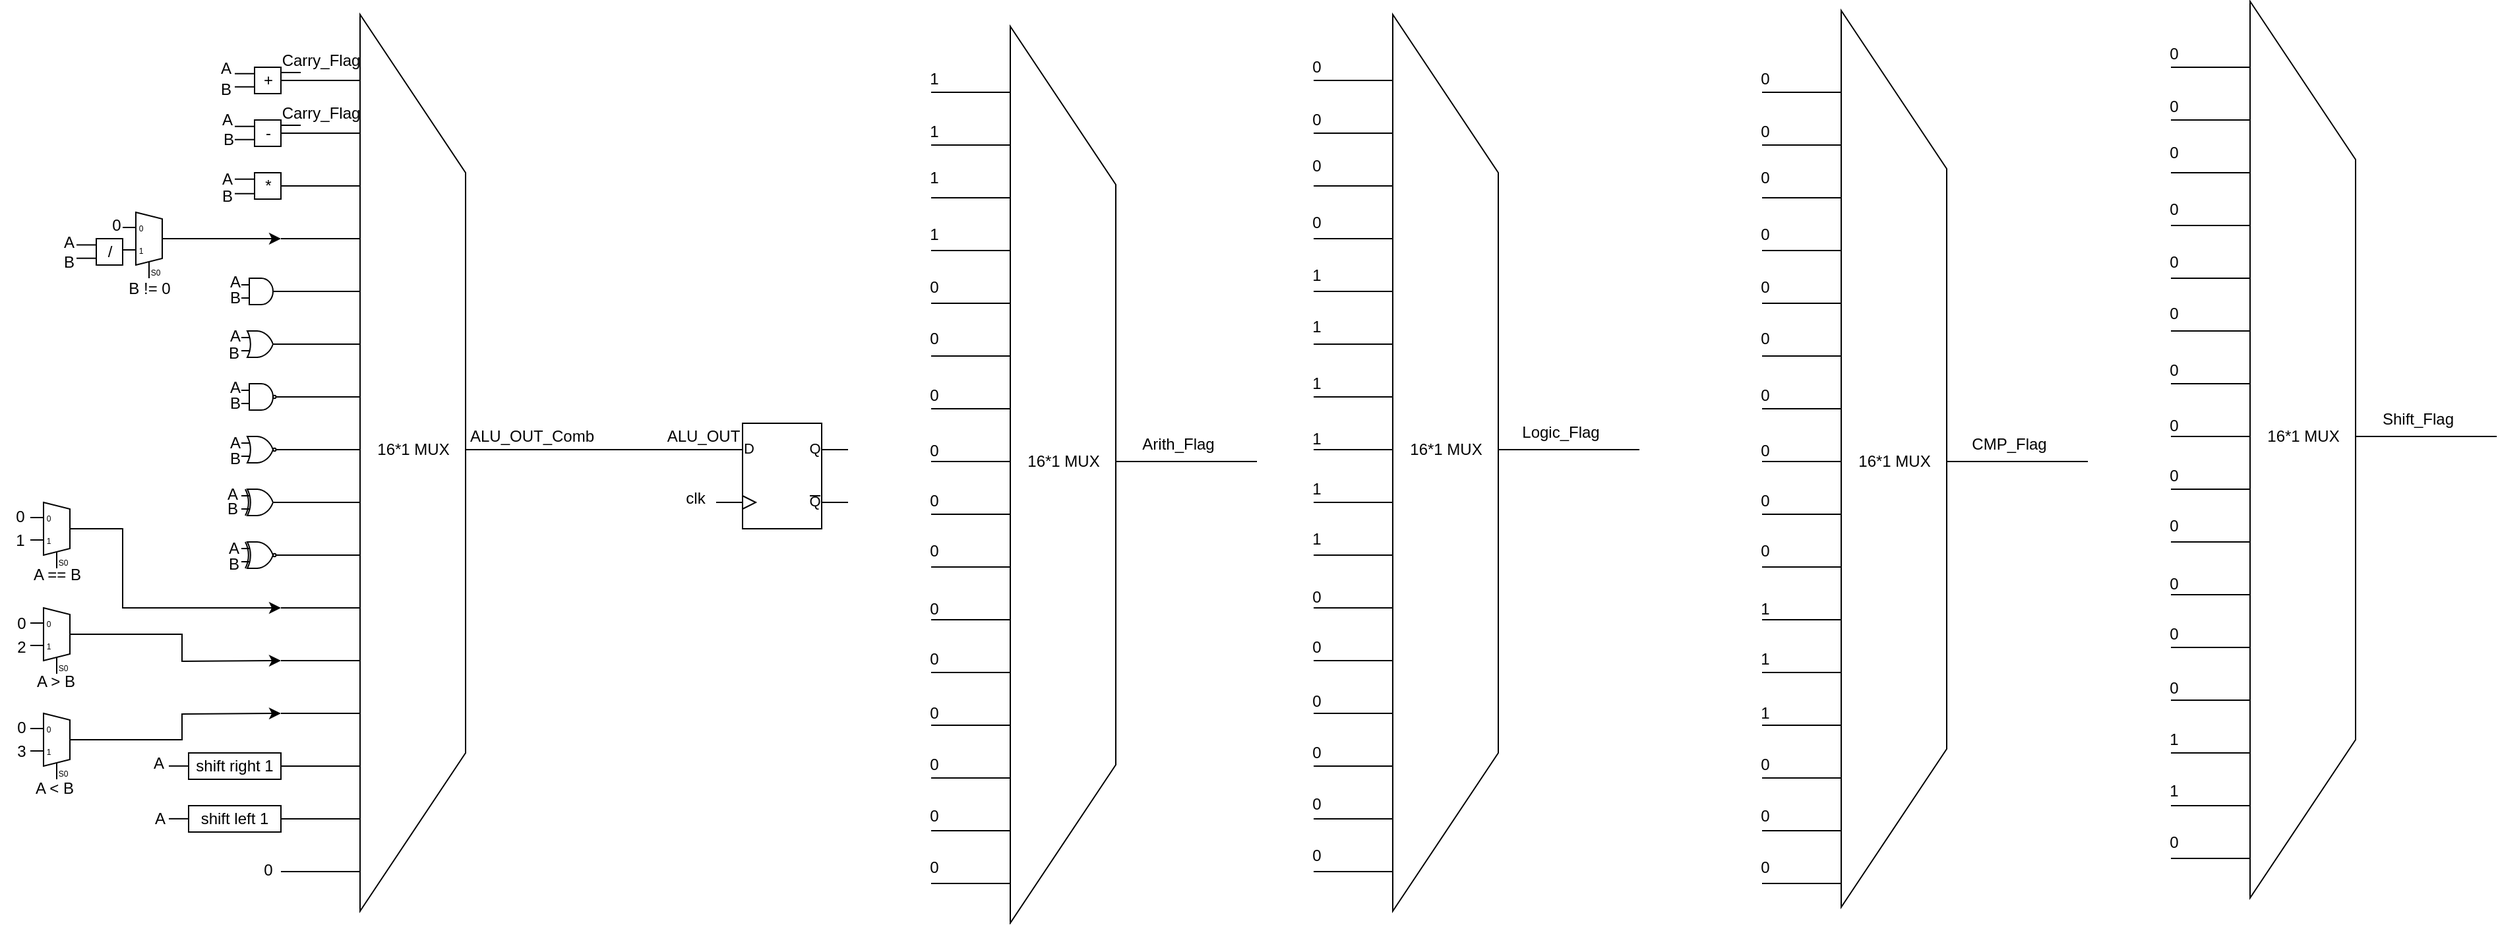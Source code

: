 <mxfile version="28.0.6">
  <diagram name="Page-1" id="Xhda8wihB02Vik5xuTyf">
    <mxGraphModel dx="2056" dy="1222" grid="0" gridSize="10" guides="1" tooltips="1" connect="1" arrows="1" fold="1" page="0" pageScale="1" pageWidth="850" pageHeight="1100" math="0" shadow="0">
      <root>
        <mxCell id="0" />
        <mxCell id="1" parent="0" />
        <mxCell id="nleeSaPgpGvsYUwv4QzV-2" value="" style="shape=trapezoid;perimeter=trapezoidPerimeter;whiteSpace=wrap;html=1;fixedSize=1;direction=south;size=120;" parent="1" vertex="1">
          <mxGeometry x="340" y="80" width="80" height="680" as="geometry" />
        </mxCell>
        <mxCell id="nleeSaPgpGvsYUwv4QzV-4" value="" style="endArrow=none;html=1;rounded=0;" parent="1" edge="1">
          <mxGeometry width="50" height="50" relative="1" as="geometry">
            <mxPoint x="280" y="250" as="sourcePoint" />
            <mxPoint x="340" y="250" as="targetPoint" />
          </mxGeometry>
        </mxCell>
        <mxCell id="nleeSaPgpGvsYUwv4QzV-5" value="" style="endArrow=none;html=1;rounded=0;" parent="1" edge="1">
          <mxGeometry width="50" height="50" relative="1" as="geometry">
            <mxPoint x="280" y="290" as="sourcePoint" />
            <mxPoint x="340" y="290" as="targetPoint" />
          </mxGeometry>
        </mxCell>
        <mxCell id="nleeSaPgpGvsYUwv4QzV-6" value="" style="endArrow=none;html=1;rounded=0;" parent="1" edge="1">
          <mxGeometry width="50" height="50" relative="1" as="geometry">
            <mxPoint x="280" y="330" as="sourcePoint" />
            <mxPoint x="340" y="330" as="targetPoint" />
          </mxGeometry>
        </mxCell>
        <mxCell id="nleeSaPgpGvsYUwv4QzV-7" value="" style="endArrow=none;html=1;rounded=0;" parent="1" edge="1">
          <mxGeometry width="50" height="50" relative="1" as="geometry">
            <mxPoint x="280" y="370" as="sourcePoint" />
            <mxPoint x="340" y="370" as="targetPoint" />
          </mxGeometry>
        </mxCell>
        <mxCell id="nleeSaPgpGvsYUwv4QzV-8" value="" style="endArrow=none;html=1;rounded=0;" parent="1" edge="1">
          <mxGeometry width="50" height="50" relative="1" as="geometry">
            <mxPoint x="280" y="410" as="sourcePoint" />
            <mxPoint x="340" y="410" as="targetPoint" />
          </mxGeometry>
        </mxCell>
        <mxCell id="nleeSaPgpGvsYUwv4QzV-9" value="" style="endArrow=none;html=1;rounded=0;" parent="1" edge="1">
          <mxGeometry width="50" height="50" relative="1" as="geometry">
            <mxPoint x="280" y="450" as="sourcePoint" />
            <mxPoint x="340" y="450" as="targetPoint" />
          </mxGeometry>
        </mxCell>
        <mxCell id="nleeSaPgpGvsYUwv4QzV-10" value="" style="endArrow=none;html=1;rounded=0;" parent="1" edge="1">
          <mxGeometry width="50" height="50" relative="1" as="geometry">
            <mxPoint x="280" y="490" as="sourcePoint" />
            <mxPoint x="340" y="490" as="targetPoint" />
          </mxGeometry>
        </mxCell>
        <mxCell id="nleeSaPgpGvsYUwv4QzV-11" value="" style="endArrow=none;html=1;rounded=0;" parent="1" edge="1">
          <mxGeometry width="50" height="50" relative="1" as="geometry">
            <mxPoint x="280" y="530" as="sourcePoint" />
            <mxPoint x="340" y="530" as="targetPoint" />
          </mxGeometry>
        </mxCell>
        <mxCell id="nleeSaPgpGvsYUwv4QzV-12" value="" style="endArrow=none;html=1;rounded=0;" parent="1" edge="1">
          <mxGeometry width="50" height="50" relative="1" as="geometry">
            <mxPoint x="280" y="690" as="sourcePoint" />
            <mxPoint x="340" y="690" as="targetPoint" />
          </mxGeometry>
        </mxCell>
        <mxCell id="nleeSaPgpGvsYUwv4QzV-13" value="" style="endArrow=none;html=1;rounded=0;" parent="1" edge="1">
          <mxGeometry width="50" height="50" relative="1" as="geometry">
            <mxPoint x="280" y="650" as="sourcePoint" />
            <mxPoint x="340" y="650" as="targetPoint" />
          </mxGeometry>
        </mxCell>
        <mxCell id="nleeSaPgpGvsYUwv4QzV-14" value="" style="endArrow=none;html=1;rounded=0;" parent="1" edge="1">
          <mxGeometry width="50" height="50" relative="1" as="geometry">
            <mxPoint x="280" y="610" as="sourcePoint" />
            <mxPoint x="340" y="610" as="targetPoint" />
          </mxGeometry>
        </mxCell>
        <mxCell id="nleeSaPgpGvsYUwv4QzV-15" value="" style="endArrow=none;html=1;rounded=0;" parent="1" edge="1">
          <mxGeometry width="50" height="50" relative="1" as="geometry">
            <mxPoint x="280" y="570" as="sourcePoint" />
            <mxPoint x="340" y="570" as="targetPoint" />
          </mxGeometry>
        </mxCell>
        <mxCell id="nleeSaPgpGvsYUwv4QzV-16" value="" style="endArrow=none;html=1;rounded=0;" parent="1" edge="1">
          <mxGeometry width="50" height="50" relative="1" as="geometry">
            <mxPoint x="280" y="130" as="sourcePoint" />
            <mxPoint x="340" y="130" as="targetPoint" />
          </mxGeometry>
        </mxCell>
        <mxCell id="nleeSaPgpGvsYUwv4QzV-17" value="" style="endArrow=none;html=1;rounded=0;" parent="1" edge="1">
          <mxGeometry width="50" height="50" relative="1" as="geometry">
            <mxPoint x="280" y="170" as="sourcePoint" />
            <mxPoint x="340" y="170" as="targetPoint" />
          </mxGeometry>
        </mxCell>
        <mxCell id="nleeSaPgpGvsYUwv4QzV-18" value="" style="endArrow=none;html=1;rounded=0;" parent="1" edge="1">
          <mxGeometry width="50" height="50" relative="1" as="geometry">
            <mxPoint x="280" y="210" as="sourcePoint" />
            <mxPoint x="340" y="210" as="targetPoint" />
          </mxGeometry>
        </mxCell>
        <mxCell id="nleeSaPgpGvsYUwv4QzV-19" value="" style="endArrow=none;html=1;rounded=0;" parent="1" edge="1">
          <mxGeometry width="50" height="50" relative="1" as="geometry">
            <mxPoint x="280" y="730" as="sourcePoint" />
            <mxPoint x="340" y="730" as="targetPoint" />
          </mxGeometry>
        </mxCell>
        <mxCell id="nleeSaPgpGvsYUwv4QzV-20" value="" style="endArrow=none;html=1;rounded=0;entryX=0;entryY=0.25;entryDx=0;entryDy=0;entryPerimeter=0;" parent="1" target="nleeSaPgpGvsYUwv4QzV-129" edge="1">
          <mxGeometry width="50" height="50" relative="1" as="geometry">
            <mxPoint x="420" y="410" as="sourcePoint" />
            <mxPoint x="480" y="410" as="targetPoint" />
          </mxGeometry>
        </mxCell>
        <mxCell id="nleeSaPgpGvsYUwv4QzV-23" value="" style="whiteSpace=wrap;html=1;aspect=fixed;" parent="1" vertex="1">
          <mxGeometry x="260" y="120" width="20" height="20" as="geometry" />
        </mxCell>
        <mxCell id="nleeSaPgpGvsYUwv4QzV-24" value="" style="whiteSpace=wrap;html=1;aspect=fixed;" parent="1" vertex="1">
          <mxGeometry x="260" y="160" width="20" height="20" as="geometry" />
        </mxCell>
        <mxCell id="nleeSaPgpGvsYUwv4QzV-25" value="" style="whiteSpace=wrap;html=1;aspect=fixed;" parent="1" vertex="1">
          <mxGeometry x="260" y="200" width="20" height="20" as="geometry" />
        </mxCell>
        <mxCell id="nleeSaPgpGvsYUwv4QzV-28" style="edgeStyle=orthogonalEdgeStyle;rounded=0;orthogonalLoop=1;jettySize=auto;html=1;exitX=1;exitY=0.5;exitDx=0;exitDy=-5;exitPerimeter=0;" parent="1" source="nleeSaPgpGvsYUwv4QzV-26" edge="1">
          <mxGeometry relative="1" as="geometry">
            <mxPoint x="280" y="250" as="targetPoint" />
          </mxGeometry>
        </mxCell>
        <mxCell id="nleeSaPgpGvsYUwv4QzV-26" value="" style="shadow=0;dashed=0;align=center;html=1;strokeWidth=1;shape=mxgraph.electrical.abstract.mux2;whiteSpace=wrap;" parent="1" vertex="1">
          <mxGeometry x="160" y="230" width="40" height="50" as="geometry" />
        </mxCell>
        <mxCell id="nleeSaPgpGvsYUwv4QzV-29" value="" style="verticalLabelPosition=bottom;shadow=0;dashed=0;align=center;html=1;verticalAlign=top;shape=mxgraph.electrical.logic_gates.logic_gate;operation=and;" parent="1" vertex="1">
          <mxGeometry x="250" y="280" width="30" height="20" as="geometry" />
        </mxCell>
        <mxCell id="nleeSaPgpGvsYUwv4QzV-30" value="" style="verticalLabelPosition=bottom;shadow=0;dashed=0;align=center;html=1;verticalAlign=top;shape=mxgraph.electrical.logic_gates.logic_gate;operation=or;" parent="1" vertex="1">
          <mxGeometry x="250" y="320" width="30" height="20" as="geometry" />
        </mxCell>
        <mxCell id="nleeSaPgpGvsYUwv4QzV-31" value="" style="verticalLabelPosition=bottom;shadow=0;dashed=0;align=center;html=1;verticalAlign=top;shape=mxgraph.electrical.logic_gates.logic_gate;operation=and;negating=1;negSize=0.15;" parent="1" vertex="1">
          <mxGeometry x="250" y="360" width="30" height="20" as="geometry" />
        </mxCell>
        <mxCell id="nleeSaPgpGvsYUwv4QzV-32" value="" style="verticalLabelPosition=bottom;shadow=0;dashed=0;align=center;html=1;verticalAlign=top;shape=mxgraph.electrical.logic_gates.logic_gate;operation=or;negating=1;negSize=0.15;" parent="1" vertex="1">
          <mxGeometry x="250" y="400" width="30" height="20" as="geometry" />
        </mxCell>
        <mxCell id="nleeSaPgpGvsYUwv4QzV-33" value="" style="verticalLabelPosition=bottom;shadow=0;dashed=0;align=center;html=1;verticalAlign=top;shape=mxgraph.electrical.logic_gates.logic_gate;operation=xor;" parent="1" vertex="1">
          <mxGeometry x="250" y="440" width="30" height="20" as="geometry" />
        </mxCell>
        <mxCell id="nleeSaPgpGvsYUwv4QzV-34" value="" style="verticalLabelPosition=bottom;shadow=0;dashed=0;align=center;html=1;verticalAlign=top;shape=mxgraph.electrical.logic_gates.logic_gate;operation=xor;negating=1;negSize=0.15;" parent="1" vertex="1">
          <mxGeometry x="250" y="480" width="30" height="20" as="geometry" />
        </mxCell>
        <mxCell id="nleeSaPgpGvsYUwv4QzV-42" value="shift right 1" style="rounded=0;whiteSpace=wrap;html=1;" parent="1" vertex="1">
          <mxGeometry x="210" y="640" width="70" height="20" as="geometry" />
        </mxCell>
        <mxCell id="nleeSaPgpGvsYUwv4QzV-43" value="shift left 1" style="rounded=0;whiteSpace=wrap;html=1;" parent="1" vertex="1">
          <mxGeometry x="210" y="680" width="70" height="20" as="geometry" />
        </mxCell>
        <mxCell id="nleeSaPgpGvsYUwv4QzV-44" value="" style="shadow=0;dashed=0;align=center;html=1;strokeWidth=1;shape=mxgraph.electrical.abstract.mux2;whiteSpace=wrap;" parent="1" vertex="1">
          <mxGeometry x="90" y="450" width="40" height="50" as="geometry" />
        </mxCell>
        <mxCell id="nleeSaPgpGvsYUwv4QzV-51" style="edgeStyle=orthogonalEdgeStyle;rounded=0;orthogonalLoop=1;jettySize=auto;html=1;exitX=1;exitY=0.5;exitDx=0;exitDy=-5;exitPerimeter=0;" parent="1" source="nleeSaPgpGvsYUwv4QzV-45" edge="1">
          <mxGeometry relative="1" as="geometry">
            <mxPoint x="280" y="570" as="targetPoint" />
          </mxGeometry>
        </mxCell>
        <mxCell id="nleeSaPgpGvsYUwv4QzV-45" value="" style="shadow=0;dashed=0;align=center;html=1;strokeWidth=1;shape=mxgraph.electrical.abstract.mux2;whiteSpace=wrap;" parent="1" vertex="1">
          <mxGeometry x="90" y="530" width="40" height="50" as="geometry" />
        </mxCell>
        <mxCell id="nleeSaPgpGvsYUwv4QzV-52" style="edgeStyle=orthogonalEdgeStyle;rounded=0;orthogonalLoop=1;jettySize=auto;html=1;exitX=1;exitY=0.5;exitDx=0;exitDy=-5;exitPerimeter=0;" parent="1" source="nleeSaPgpGvsYUwv4QzV-46" edge="1">
          <mxGeometry relative="1" as="geometry">
            <mxPoint x="280" y="610" as="targetPoint" />
          </mxGeometry>
        </mxCell>
        <mxCell id="nleeSaPgpGvsYUwv4QzV-46" value="" style="shadow=0;dashed=0;align=center;html=1;strokeWidth=1;shape=mxgraph.electrical.abstract.mux2;whiteSpace=wrap;" parent="1" vertex="1">
          <mxGeometry x="90" y="610" width="40" height="50" as="geometry" />
        </mxCell>
        <mxCell id="nleeSaPgpGvsYUwv4QzV-50" value="" style="endArrow=classic;html=1;rounded=0;exitX=1;exitY=0.5;exitDx=0;exitDy=-5;exitPerimeter=0;" parent="1" source="nleeSaPgpGvsYUwv4QzV-44" edge="1">
          <mxGeometry width="50" height="50" relative="1" as="geometry">
            <mxPoint x="250" y="580" as="sourcePoint" />
            <mxPoint x="280" y="530" as="targetPoint" />
            <Array as="points">
              <mxPoint x="160" y="470" />
              <mxPoint x="160" y="530" />
            </Array>
          </mxGeometry>
        </mxCell>
        <mxCell id="nleeSaPgpGvsYUwv4QzV-53" value="+" style="text;html=1;align=center;verticalAlign=middle;resizable=0;points=[];autosize=1;strokeColor=none;fillColor=none;" parent="1" vertex="1">
          <mxGeometry x="255" y="115" width="30" height="30" as="geometry" />
        </mxCell>
        <mxCell id="nleeSaPgpGvsYUwv4QzV-54" value="-" style="text;html=1;align=center;verticalAlign=middle;resizable=0;points=[];autosize=1;strokeColor=none;fillColor=none;" parent="1" vertex="1">
          <mxGeometry x="255" y="155" width="30" height="30" as="geometry" />
        </mxCell>
        <mxCell id="nleeSaPgpGvsYUwv4QzV-55" value="*" style="text;html=1;align=center;verticalAlign=middle;resizable=0;points=[];autosize=1;strokeColor=none;fillColor=none;" parent="1" vertex="1">
          <mxGeometry x="255" y="195" width="30" height="30" as="geometry" />
        </mxCell>
        <mxCell id="nleeSaPgpGvsYUwv4QzV-56" value="" style="whiteSpace=wrap;html=1;aspect=fixed;" parent="1" vertex="1">
          <mxGeometry x="140" y="250" width="20" height="20" as="geometry" />
        </mxCell>
        <mxCell id="nleeSaPgpGvsYUwv4QzV-57" value="/" style="text;html=1;align=center;verticalAlign=middle;resizable=0;points=[];autosize=1;strokeColor=none;fillColor=none;" parent="1" vertex="1">
          <mxGeometry x="135" y="245" width="30" height="30" as="geometry" />
        </mxCell>
        <mxCell id="nleeSaPgpGvsYUwv4QzV-58" value="0" style="text;html=1;align=center;verticalAlign=middle;resizable=0;points=[];autosize=1;strokeColor=none;fillColor=none;" parent="1" vertex="1">
          <mxGeometry x="140" y="225" width="30" height="30" as="geometry" />
        </mxCell>
        <mxCell id="nleeSaPgpGvsYUwv4QzV-59" value="" style="endArrow=none;html=1;rounded=0;" parent="1" edge="1">
          <mxGeometry width="50" height="50" relative="1" as="geometry">
            <mxPoint x="125" y="254.73" as="sourcePoint" />
            <mxPoint x="140" y="254.73" as="targetPoint" />
          </mxGeometry>
        </mxCell>
        <mxCell id="nleeSaPgpGvsYUwv4QzV-60" value="" style="endArrow=none;html=1;rounded=0;" parent="1" edge="1">
          <mxGeometry width="50" height="50" relative="1" as="geometry">
            <mxPoint x="125" y="264.86" as="sourcePoint" />
            <mxPoint x="140" y="264.86" as="targetPoint" />
          </mxGeometry>
        </mxCell>
        <mxCell id="nleeSaPgpGvsYUwv4QzV-61" value="" style="endArrow=none;html=1;rounded=0;" parent="1" edge="1">
          <mxGeometry width="50" height="50" relative="1" as="geometry">
            <mxPoint x="245" y="124.86" as="sourcePoint" />
            <mxPoint x="260" y="124.86" as="targetPoint" />
          </mxGeometry>
        </mxCell>
        <mxCell id="nleeSaPgpGvsYUwv4QzV-62" value="" style="endArrow=none;html=1;rounded=0;" parent="1" edge="1">
          <mxGeometry width="50" height="50" relative="1" as="geometry">
            <mxPoint x="245" y="134.86" as="sourcePoint" />
            <mxPoint x="260" y="134.86" as="targetPoint" />
          </mxGeometry>
        </mxCell>
        <mxCell id="nleeSaPgpGvsYUwv4QzV-63" value="" style="endArrow=none;html=1;rounded=0;" parent="1" edge="1">
          <mxGeometry width="50" height="50" relative="1" as="geometry">
            <mxPoint x="245" y="164.86" as="sourcePoint" />
            <mxPoint x="260" y="164.86" as="targetPoint" />
          </mxGeometry>
        </mxCell>
        <mxCell id="nleeSaPgpGvsYUwv4QzV-64" value="" style="endArrow=none;html=1;rounded=0;" parent="1" edge="1">
          <mxGeometry width="50" height="50" relative="1" as="geometry">
            <mxPoint x="245" y="174.86" as="sourcePoint" />
            <mxPoint x="260" y="174.86" as="targetPoint" />
          </mxGeometry>
        </mxCell>
        <mxCell id="nleeSaPgpGvsYUwv4QzV-65" value="" style="endArrow=none;html=1;rounded=0;" parent="1" edge="1">
          <mxGeometry width="50" height="50" relative="1" as="geometry">
            <mxPoint x="245" y="204.86" as="sourcePoint" />
            <mxPoint x="260" y="204.86" as="targetPoint" />
          </mxGeometry>
        </mxCell>
        <mxCell id="nleeSaPgpGvsYUwv4QzV-66" value="" style="endArrow=none;html=1;rounded=0;" parent="1" edge="1">
          <mxGeometry width="50" height="50" relative="1" as="geometry">
            <mxPoint x="245" y="215.86" as="sourcePoint" />
            <mxPoint x="260" y="215.86" as="targetPoint" />
          </mxGeometry>
        </mxCell>
        <mxCell id="nleeSaPgpGvsYUwv4QzV-67" value="" style="endArrow=none;html=1;rounded=0;" parent="1" edge="1">
          <mxGeometry width="50" height="50" relative="1" as="geometry">
            <mxPoint x="195" y="649.92" as="sourcePoint" />
            <mxPoint x="210" y="649.92" as="targetPoint" />
          </mxGeometry>
        </mxCell>
        <mxCell id="nleeSaPgpGvsYUwv4QzV-68" value="" style="endArrow=none;html=1;rounded=0;" parent="1" edge="1">
          <mxGeometry width="50" height="50" relative="1" as="geometry">
            <mxPoint x="195" y="689.92" as="sourcePoint" />
            <mxPoint x="210" y="689.92" as="targetPoint" />
          </mxGeometry>
        </mxCell>
        <mxCell id="nleeSaPgpGvsYUwv4QzV-69" value="0" style="text;html=1;align=center;verticalAlign=middle;resizable=0;points=[];autosize=1;strokeColor=none;fillColor=none;" parent="1" vertex="1">
          <mxGeometry x="255" y="714" width="30" height="30" as="geometry" />
        </mxCell>
        <mxCell id="nleeSaPgpGvsYUwv4QzV-70" value="" style="endArrow=none;html=1;rounded=0;" parent="1" edge="1">
          <mxGeometry width="50" height="50" relative="1" as="geometry">
            <mxPoint x="280" y="124" as="sourcePoint" />
            <mxPoint x="295" y="124" as="targetPoint" />
          </mxGeometry>
        </mxCell>
        <mxCell id="nleeSaPgpGvsYUwv4QzV-71" value="" style="endArrow=none;html=1;rounded=0;" parent="1" edge="1">
          <mxGeometry width="50" height="50" relative="1" as="geometry">
            <mxPoint x="280" y="164" as="sourcePoint" />
            <mxPoint x="295" y="164" as="targetPoint" />
          </mxGeometry>
        </mxCell>
        <mxCell id="nleeSaPgpGvsYUwv4QzV-72" value="A" style="text;html=1;align=center;verticalAlign=middle;resizable=0;points=[];autosize=1;strokeColor=none;fillColor=none;" parent="1" vertex="1">
          <mxGeometry x="223" y="106" width="30" height="30" as="geometry" />
        </mxCell>
        <mxCell id="nleeSaPgpGvsYUwv4QzV-73" value="B" style="text;html=1;align=center;verticalAlign=middle;resizable=0;points=[];autosize=1;strokeColor=none;fillColor=none;" parent="1" vertex="1">
          <mxGeometry x="223" y="122" width="30" height="30" as="geometry" />
        </mxCell>
        <mxCell id="nleeSaPgpGvsYUwv4QzV-74" value="B" style="text;html=1;align=center;verticalAlign=middle;resizable=0;points=[];autosize=1;strokeColor=none;fillColor=none;" parent="1" vertex="1">
          <mxGeometry x="225" y="160" width="30" height="30" as="geometry" />
        </mxCell>
        <mxCell id="nleeSaPgpGvsYUwv4QzV-75" value="A" style="text;html=1;align=center;verticalAlign=middle;resizable=0;points=[];autosize=1;strokeColor=none;fillColor=none;" parent="1" vertex="1">
          <mxGeometry x="224" y="145" width="30" height="30" as="geometry" />
        </mxCell>
        <mxCell id="nleeSaPgpGvsYUwv4QzV-76" value="A" style="text;html=1;align=center;verticalAlign=middle;resizable=0;points=[];autosize=1;strokeColor=none;fillColor=none;" parent="1" vertex="1">
          <mxGeometry x="224" y="190" width="30" height="30" as="geometry" />
        </mxCell>
        <mxCell id="nleeSaPgpGvsYUwv4QzV-77" value="A" style="text;html=1;align=center;verticalAlign=middle;resizable=0;points=[];autosize=1;strokeColor=none;fillColor=none;" parent="1" vertex="1">
          <mxGeometry x="104" y="238" width="30" height="30" as="geometry" />
        </mxCell>
        <mxCell id="nleeSaPgpGvsYUwv4QzV-78" value="A" style="text;html=1;align=center;verticalAlign=middle;resizable=0;points=[];autosize=1;strokeColor=none;fillColor=none;" parent="1" vertex="1">
          <mxGeometry x="230" y="268" width="30" height="30" as="geometry" />
        </mxCell>
        <mxCell id="nleeSaPgpGvsYUwv4QzV-79" value="A" style="text;html=1;align=center;verticalAlign=middle;resizable=0;points=[];autosize=1;strokeColor=none;fillColor=none;" parent="1" vertex="1">
          <mxGeometry x="230" y="309" width="30" height="30" as="geometry" />
        </mxCell>
        <mxCell id="nleeSaPgpGvsYUwv4QzV-80" value="A" style="text;html=1;align=center;verticalAlign=middle;resizable=0;points=[];autosize=1;strokeColor=none;fillColor=none;" parent="1" vertex="1">
          <mxGeometry x="230" y="348" width="30" height="30" as="geometry" />
        </mxCell>
        <mxCell id="nleeSaPgpGvsYUwv4QzV-81" value="A" style="text;html=1;align=center;verticalAlign=middle;resizable=0;points=[];autosize=1;strokeColor=none;fillColor=none;" parent="1" vertex="1">
          <mxGeometry x="230" y="390" width="30" height="30" as="geometry" />
        </mxCell>
        <mxCell id="nleeSaPgpGvsYUwv4QzV-82" value="A" style="text;html=1;align=center;verticalAlign=middle;resizable=0;points=[];autosize=1;strokeColor=none;fillColor=none;" parent="1" vertex="1">
          <mxGeometry x="228" y="429" width="30" height="30" as="geometry" />
        </mxCell>
        <mxCell id="nleeSaPgpGvsYUwv4QzV-83" value="A" style="text;html=1;align=center;verticalAlign=middle;resizable=0;points=[];autosize=1;strokeColor=none;fillColor=none;" parent="1" vertex="1">
          <mxGeometry x="229" y="470" width="30" height="30" as="geometry" />
        </mxCell>
        <mxCell id="nleeSaPgpGvsYUwv4QzV-84" value="A" style="text;html=1;align=center;verticalAlign=middle;resizable=0;points=[];autosize=1;strokeColor=none;fillColor=none;" parent="1" vertex="1">
          <mxGeometry x="172" y="633" width="30" height="30" as="geometry" />
        </mxCell>
        <mxCell id="nleeSaPgpGvsYUwv4QzV-85" value="A" style="text;html=1;align=center;verticalAlign=middle;resizable=0;points=[];autosize=1;strokeColor=none;fillColor=none;" parent="1" vertex="1">
          <mxGeometry x="173" y="675" width="30" height="30" as="geometry" />
        </mxCell>
        <mxCell id="nleeSaPgpGvsYUwv4QzV-86" value="A == B" style="text;html=1;align=center;verticalAlign=middle;resizable=0;points=[];autosize=1;strokeColor=none;fillColor=none;" parent="1" vertex="1">
          <mxGeometry x="80" y="490" width="60" height="30" as="geometry" />
        </mxCell>
        <mxCell id="nleeSaPgpGvsYUwv4QzV-87" value="A &amp;gt; B" style="text;html=1;align=center;verticalAlign=middle;resizable=0;points=[];autosize=1;strokeColor=none;fillColor=none;" parent="1" vertex="1">
          <mxGeometry x="84" y="571" width="50" height="30" as="geometry" />
        </mxCell>
        <mxCell id="nleeSaPgpGvsYUwv4QzV-88" value="A &amp;lt; B" style="text;html=1;align=center;verticalAlign=middle;resizable=0;points=[];autosize=1;strokeColor=none;fillColor=none;" parent="1" vertex="1">
          <mxGeometry x="83" y="652" width="50" height="30" as="geometry" />
        </mxCell>
        <mxCell id="nleeSaPgpGvsYUwv4QzV-89" value="1" style="text;html=1;align=center;verticalAlign=middle;resizable=0;points=[];autosize=1;strokeColor=none;fillColor=none;" parent="1" vertex="1">
          <mxGeometry x="67" y="464" width="30" height="30" as="geometry" />
        </mxCell>
        <mxCell id="nleeSaPgpGvsYUwv4QzV-91" value="0" style="text;html=1;align=center;verticalAlign=middle;resizable=0;points=[];autosize=1;strokeColor=none;fillColor=none;" parent="1" vertex="1">
          <mxGeometry x="67" y="446" width="30" height="30" as="geometry" />
        </mxCell>
        <mxCell id="nleeSaPgpGvsYUwv4QzV-92" value="0" style="text;html=1;align=center;verticalAlign=middle;resizable=0;points=[];autosize=1;strokeColor=none;fillColor=none;" parent="1" vertex="1">
          <mxGeometry x="68" y="527" width="30" height="30" as="geometry" />
        </mxCell>
        <mxCell id="nleeSaPgpGvsYUwv4QzV-93" value="2" style="text;html=1;align=center;verticalAlign=middle;resizable=0;points=[];autosize=1;strokeColor=none;fillColor=none;" parent="1" vertex="1">
          <mxGeometry x="68" y="545" width="30" height="30" as="geometry" />
        </mxCell>
        <mxCell id="nleeSaPgpGvsYUwv4QzV-94" value="0" style="text;html=1;align=center;verticalAlign=middle;resizable=0;points=[];autosize=1;strokeColor=none;fillColor=none;" parent="1" vertex="1">
          <mxGeometry x="68" y="606" width="30" height="30" as="geometry" />
        </mxCell>
        <mxCell id="nleeSaPgpGvsYUwv4QzV-95" value="3" style="text;html=1;align=center;verticalAlign=middle;resizable=0;points=[];autosize=1;strokeColor=none;fillColor=none;" parent="1" vertex="1">
          <mxGeometry x="68" y="624" width="30" height="30" as="geometry" />
        </mxCell>
        <mxCell id="nleeSaPgpGvsYUwv4QzV-96" value="B != 0" style="text;html=1;align=center;verticalAlign=middle;resizable=0;points=[];autosize=1;strokeColor=none;fillColor=none;" parent="1" vertex="1">
          <mxGeometry x="150" y="273" width="60" height="30" as="geometry" />
        </mxCell>
        <mxCell id="nleeSaPgpGvsYUwv4QzV-97" value="B" style="text;html=1;align=center;verticalAlign=middle;resizable=0;points=[];autosize=1;strokeColor=none;fillColor=none;" parent="1" vertex="1">
          <mxGeometry x="104" y="253" width="30" height="30" as="geometry" />
        </mxCell>
        <mxCell id="nleeSaPgpGvsYUwv4QzV-98" value="B" style="text;html=1;align=center;verticalAlign=middle;resizable=0;points=[];autosize=1;strokeColor=none;fillColor=none;" parent="1" vertex="1">
          <mxGeometry x="224" y="203" width="30" height="30" as="geometry" />
        </mxCell>
        <mxCell id="nleeSaPgpGvsYUwv4QzV-99" value="B" style="text;html=1;align=center;verticalAlign=middle;resizable=0;points=[];autosize=1;strokeColor=none;fillColor=none;" parent="1" vertex="1">
          <mxGeometry x="230" y="280" width="30" height="30" as="geometry" />
        </mxCell>
        <mxCell id="nleeSaPgpGvsYUwv4QzV-100" value="B" style="text;html=1;align=center;verticalAlign=middle;resizable=0;points=[];autosize=1;strokeColor=none;fillColor=none;" parent="1" vertex="1">
          <mxGeometry x="230" y="360" width="30" height="30" as="geometry" />
        </mxCell>
        <mxCell id="nleeSaPgpGvsYUwv4QzV-101" value="B" style="text;html=1;align=center;verticalAlign=middle;resizable=0;points=[];autosize=1;strokeColor=none;fillColor=none;" parent="1" vertex="1">
          <mxGeometry x="229" y="322" width="30" height="30" as="geometry" />
        </mxCell>
        <mxCell id="nleeSaPgpGvsYUwv4QzV-102" value="B" style="text;html=1;align=center;verticalAlign=middle;resizable=0;points=[];autosize=1;strokeColor=none;fillColor=none;" parent="1" vertex="1">
          <mxGeometry x="230" y="402" width="30" height="30" as="geometry" />
        </mxCell>
        <mxCell id="nleeSaPgpGvsYUwv4QzV-103" value="B" style="text;html=1;align=center;verticalAlign=middle;resizable=0;points=[];autosize=1;strokeColor=none;fillColor=none;" parent="1" vertex="1">
          <mxGeometry x="228" y="440" width="30" height="30" as="geometry" />
        </mxCell>
        <mxCell id="nleeSaPgpGvsYUwv4QzV-104" value="B" style="text;html=1;align=center;verticalAlign=middle;resizable=0;points=[];autosize=1;strokeColor=none;fillColor=none;" parent="1" vertex="1">
          <mxGeometry x="229" y="482" width="30" height="30" as="geometry" />
        </mxCell>
        <mxCell id="nleeSaPgpGvsYUwv4QzV-105" value="16*1 MUX" style="text;html=1;align=center;verticalAlign=middle;resizable=0;points=[];autosize=1;strokeColor=none;fillColor=none;" parent="1" vertex="1">
          <mxGeometry x="340" y="395" width="80" height="30" as="geometry" />
        </mxCell>
        <mxCell id="nleeSaPgpGvsYUwv4QzV-106" value="ALU_OUT" style="text;html=1;align=center;verticalAlign=middle;resizable=0;points=[];autosize=1;strokeColor=none;fillColor=none;" parent="1" vertex="1">
          <mxGeometry x="560" y="385" width="80" height="30" as="geometry" />
        </mxCell>
        <mxCell id="nleeSaPgpGvsYUwv4QzV-107" value="Carry_Flag" style="text;html=1;align=center;verticalAlign=middle;resizable=0;points=[];autosize=1;strokeColor=none;fillColor=none;" parent="1" vertex="1">
          <mxGeometry x="270" y="100" width="80" height="30" as="geometry" />
        </mxCell>
        <mxCell id="nleeSaPgpGvsYUwv4QzV-108" value="Carry_Flag" style="text;html=1;align=center;verticalAlign=middle;resizable=0;points=[];autosize=1;strokeColor=none;fillColor=none;" parent="1" vertex="1">
          <mxGeometry x="270" y="140" width="80" height="30" as="geometry" />
        </mxCell>
        <mxCell id="nleeSaPgpGvsYUwv4QzV-129" value="" style="verticalLabelPosition=bottom;shadow=0;dashed=0;align=center;html=1;verticalAlign=top;shape=mxgraph.electrical.logic_gates.d_type_flip-flop;" parent="1" vertex="1">
          <mxGeometry x="610" y="390" width="100" height="80" as="geometry" />
        </mxCell>
        <mxCell id="nleeSaPgpGvsYUwv4QzV-132" value="clk" style="text;html=1;align=center;verticalAlign=middle;resizable=0;points=[];autosize=1;strokeColor=none;fillColor=none;" parent="1" vertex="1">
          <mxGeometry x="577" y="434" width="33" height="26" as="geometry" />
        </mxCell>
        <mxCell id="Ok6OW7ebjR_WHZtrkIEw-1" value="ALU_OUT_Comb" style="text;html=1;align=center;verticalAlign=middle;resizable=0;points=[];autosize=1;strokeColor=none;fillColor=none;" parent="1" vertex="1">
          <mxGeometry x="410" y="385" width="120" height="30" as="geometry" />
        </mxCell>
        <mxCell id="Ok6OW7ebjR_WHZtrkIEw-2" value="" style="shape=trapezoid;perimeter=trapezoidPerimeter;whiteSpace=wrap;html=1;fixedSize=1;direction=south;size=120;" parent="1" vertex="1">
          <mxGeometry x="833" y="89" width="80" height="680" as="geometry" />
        </mxCell>
        <mxCell id="Ok6OW7ebjR_WHZtrkIEw-3" value="" style="endArrow=none;html=1;rounded=0;" parent="1" edge="1">
          <mxGeometry width="50" height="50" relative="1" as="geometry">
            <mxPoint x="773" y="259" as="sourcePoint" />
            <mxPoint x="833" y="259" as="targetPoint" />
          </mxGeometry>
        </mxCell>
        <mxCell id="Ok6OW7ebjR_WHZtrkIEw-4" value="" style="endArrow=none;html=1;rounded=0;" parent="1" edge="1">
          <mxGeometry width="50" height="50" relative="1" as="geometry">
            <mxPoint x="773" y="299" as="sourcePoint" />
            <mxPoint x="833" y="299" as="targetPoint" />
          </mxGeometry>
        </mxCell>
        <mxCell id="Ok6OW7ebjR_WHZtrkIEw-5" value="" style="endArrow=none;html=1;rounded=0;" parent="1" edge="1">
          <mxGeometry width="50" height="50" relative="1" as="geometry">
            <mxPoint x="773" y="339" as="sourcePoint" />
            <mxPoint x="833" y="339" as="targetPoint" />
          </mxGeometry>
        </mxCell>
        <mxCell id="Ok6OW7ebjR_WHZtrkIEw-6" value="" style="endArrow=none;html=1;rounded=0;" parent="1" edge="1">
          <mxGeometry width="50" height="50" relative="1" as="geometry">
            <mxPoint x="773" y="379" as="sourcePoint" />
            <mxPoint x="833" y="379" as="targetPoint" />
          </mxGeometry>
        </mxCell>
        <mxCell id="Ok6OW7ebjR_WHZtrkIEw-7" value="" style="endArrow=none;html=1;rounded=0;" parent="1" edge="1">
          <mxGeometry width="50" height="50" relative="1" as="geometry">
            <mxPoint x="773" y="419" as="sourcePoint" />
            <mxPoint x="833" y="419" as="targetPoint" />
          </mxGeometry>
        </mxCell>
        <mxCell id="Ok6OW7ebjR_WHZtrkIEw-8" value="" style="endArrow=none;html=1;rounded=0;" parent="1" edge="1">
          <mxGeometry width="50" height="50" relative="1" as="geometry">
            <mxPoint x="773" y="459" as="sourcePoint" />
            <mxPoint x="833" y="459" as="targetPoint" />
          </mxGeometry>
        </mxCell>
        <mxCell id="Ok6OW7ebjR_WHZtrkIEw-9" value="" style="endArrow=none;html=1;rounded=0;" parent="1" edge="1">
          <mxGeometry width="50" height="50" relative="1" as="geometry">
            <mxPoint x="773" y="499" as="sourcePoint" />
            <mxPoint x="833" y="499" as="targetPoint" />
          </mxGeometry>
        </mxCell>
        <mxCell id="Ok6OW7ebjR_WHZtrkIEw-10" value="" style="endArrow=none;html=1;rounded=0;" parent="1" edge="1">
          <mxGeometry width="50" height="50" relative="1" as="geometry">
            <mxPoint x="773" y="539" as="sourcePoint" />
            <mxPoint x="833" y="539" as="targetPoint" />
          </mxGeometry>
        </mxCell>
        <mxCell id="Ok6OW7ebjR_WHZtrkIEw-11" value="" style="endArrow=none;html=1;rounded=0;" parent="1" edge="1">
          <mxGeometry width="50" height="50" relative="1" as="geometry">
            <mxPoint x="773" y="699" as="sourcePoint" />
            <mxPoint x="833" y="699" as="targetPoint" />
          </mxGeometry>
        </mxCell>
        <mxCell id="Ok6OW7ebjR_WHZtrkIEw-12" value="" style="endArrow=none;html=1;rounded=0;" parent="1" edge="1">
          <mxGeometry width="50" height="50" relative="1" as="geometry">
            <mxPoint x="773" y="659" as="sourcePoint" />
            <mxPoint x="833" y="659" as="targetPoint" />
          </mxGeometry>
        </mxCell>
        <mxCell id="Ok6OW7ebjR_WHZtrkIEw-13" value="" style="endArrow=none;html=1;rounded=0;" parent="1" edge="1">
          <mxGeometry width="50" height="50" relative="1" as="geometry">
            <mxPoint x="773" y="619" as="sourcePoint" />
            <mxPoint x="833" y="619" as="targetPoint" />
          </mxGeometry>
        </mxCell>
        <mxCell id="Ok6OW7ebjR_WHZtrkIEw-14" value="" style="endArrow=none;html=1;rounded=0;" parent="1" edge="1">
          <mxGeometry width="50" height="50" relative="1" as="geometry">
            <mxPoint x="773" y="579" as="sourcePoint" />
            <mxPoint x="833" y="579" as="targetPoint" />
          </mxGeometry>
        </mxCell>
        <mxCell id="Ok6OW7ebjR_WHZtrkIEw-15" value="" style="endArrow=none;html=1;rounded=0;" parent="1" edge="1">
          <mxGeometry width="50" height="50" relative="1" as="geometry">
            <mxPoint x="773" y="139" as="sourcePoint" />
            <mxPoint x="833" y="139" as="targetPoint" />
          </mxGeometry>
        </mxCell>
        <mxCell id="Ok6OW7ebjR_WHZtrkIEw-16" value="" style="endArrow=none;html=1;rounded=0;" parent="1" edge="1">
          <mxGeometry width="50" height="50" relative="1" as="geometry">
            <mxPoint x="773" y="179" as="sourcePoint" />
            <mxPoint x="833" y="179" as="targetPoint" />
          </mxGeometry>
        </mxCell>
        <mxCell id="Ok6OW7ebjR_WHZtrkIEw-17" value="" style="endArrow=none;html=1;rounded=0;" parent="1" edge="1">
          <mxGeometry width="50" height="50" relative="1" as="geometry">
            <mxPoint x="773" y="219" as="sourcePoint" />
            <mxPoint x="833" y="219" as="targetPoint" />
          </mxGeometry>
        </mxCell>
        <mxCell id="Ok6OW7ebjR_WHZtrkIEw-18" value="" style="endArrow=none;html=1;rounded=0;" parent="1" edge="1">
          <mxGeometry width="50" height="50" relative="1" as="geometry">
            <mxPoint x="773" y="739" as="sourcePoint" />
            <mxPoint x="833" y="739" as="targetPoint" />
          </mxGeometry>
        </mxCell>
        <mxCell id="Ok6OW7ebjR_WHZtrkIEw-19" value="" style="endArrow=none;html=1;rounded=0;" parent="1" edge="1">
          <mxGeometry width="50" height="50" relative="1" as="geometry">
            <mxPoint x="913" y="419" as="sourcePoint" />
            <mxPoint x="1020" y="419" as="targetPoint" />
          </mxGeometry>
        </mxCell>
        <mxCell id="Ok6OW7ebjR_WHZtrkIEw-90" value="16*1 MUX" style="text;html=1;align=center;verticalAlign=middle;resizable=0;points=[];autosize=1;strokeColor=none;fillColor=none;" parent="1" vertex="1">
          <mxGeometry x="833" y="404" width="80" height="30" as="geometry" />
        </mxCell>
        <mxCell id="Ok6OW7ebjR_WHZtrkIEw-96" value="Arith_Flag" style="text;html=1;align=center;verticalAlign=middle;resizable=0;points=[];autosize=1;strokeColor=none;fillColor=none;" parent="1" vertex="1">
          <mxGeometry x="920" y="391" width="80" height="30" as="geometry" />
        </mxCell>
        <mxCell id="Ok6OW7ebjR_WHZtrkIEw-97" value="1" style="text;html=1;align=center;verticalAlign=middle;resizable=0;points=[];autosize=1;strokeColor=none;fillColor=none;" parent="1" vertex="1">
          <mxGeometry x="760" y="114" width="30" height="30" as="geometry" />
        </mxCell>
        <mxCell id="Ok6OW7ebjR_WHZtrkIEw-98" value="1" style="text;html=1;align=center;verticalAlign=middle;resizable=0;points=[];autosize=1;strokeColor=none;fillColor=none;" parent="1" vertex="1">
          <mxGeometry x="760" y="154" width="30" height="30" as="geometry" />
        </mxCell>
        <mxCell id="Ok6OW7ebjR_WHZtrkIEw-101" value="1" style="text;html=1;align=center;verticalAlign=middle;resizable=0;points=[];autosize=1;strokeColor=none;fillColor=none;" parent="1" vertex="1">
          <mxGeometry x="760" y="189" width="30" height="30" as="geometry" />
        </mxCell>
        <mxCell id="Ok6OW7ebjR_WHZtrkIEw-102" value="1" style="text;html=1;align=center;verticalAlign=middle;resizable=0;points=[];autosize=1;strokeColor=none;fillColor=none;" parent="1" vertex="1">
          <mxGeometry x="760" y="232" width="30" height="30" as="geometry" />
        </mxCell>
        <mxCell id="Ok6OW7ebjR_WHZtrkIEw-103" value="0" style="text;html=1;align=center;verticalAlign=middle;resizable=0;points=[];autosize=1;strokeColor=none;fillColor=none;" parent="1" vertex="1">
          <mxGeometry x="760" y="272" width="30" height="30" as="geometry" />
        </mxCell>
        <mxCell id="Ok6OW7ebjR_WHZtrkIEw-105" value="0" style="text;html=1;align=center;verticalAlign=middle;resizable=0;points=[];autosize=1;strokeColor=none;fillColor=none;" parent="1" vertex="1">
          <mxGeometry x="760" y="311" width="30" height="30" as="geometry" />
        </mxCell>
        <mxCell id="Ok6OW7ebjR_WHZtrkIEw-106" value="0" style="text;html=1;align=center;verticalAlign=middle;resizable=0;points=[];autosize=1;strokeColor=none;fillColor=none;" parent="1" vertex="1">
          <mxGeometry x="760" y="354" width="30" height="30" as="geometry" />
        </mxCell>
        <mxCell id="Ok6OW7ebjR_WHZtrkIEw-107" value="0" style="text;html=1;align=center;verticalAlign=middle;resizable=0;points=[];autosize=1;strokeColor=none;fillColor=none;" parent="1" vertex="1">
          <mxGeometry x="760" y="396" width="30" height="30" as="geometry" />
        </mxCell>
        <mxCell id="Ok6OW7ebjR_WHZtrkIEw-108" value="0" style="text;html=1;align=center;verticalAlign=middle;resizable=0;points=[];autosize=1;strokeColor=none;fillColor=none;" parent="1" vertex="1">
          <mxGeometry x="760" y="434" width="30" height="30" as="geometry" />
        </mxCell>
        <mxCell id="Ok6OW7ebjR_WHZtrkIEw-109" value="0" style="text;html=1;align=center;verticalAlign=middle;resizable=0;points=[];autosize=1;strokeColor=none;fillColor=none;" parent="1" vertex="1">
          <mxGeometry x="760" y="472" width="30" height="30" as="geometry" />
        </mxCell>
        <mxCell id="Ok6OW7ebjR_WHZtrkIEw-110" value="0" style="text;html=1;align=center;verticalAlign=middle;resizable=0;points=[];autosize=1;strokeColor=none;fillColor=none;" parent="1" vertex="1">
          <mxGeometry x="760" y="516" width="30" height="30" as="geometry" />
        </mxCell>
        <mxCell id="Ok6OW7ebjR_WHZtrkIEw-111" value="0" style="text;html=1;align=center;verticalAlign=middle;resizable=0;points=[];autosize=1;strokeColor=none;fillColor=none;" parent="1" vertex="1">
          <mxGeometry x="760" y="554" width="30" height="30" as="geometry" />
        </mxCell>
        <mxCell id="Ok6OW7ebjR_WHZtrkIEw-112" value="0" style="text;html=1;align=center;verticalAlign=middle;resizable=0;points=[];autosize=1;strokeColor=none;fillColor=none;" parent="1" vertex="1">
          <mxGeometry x="760" y="595" width="30" height="30" as="geometry" />
        </mxCell>
        <mxCell id="Ok6OW7ebjR_WHZtrkIEw-113" value="0" style="text;html=1;align=center;verticalAlign=middle;resizable=0;points=[];autosize=1;strokeColor=none;fillColor=none;" parent="1" vertex="1">
          <mxGeometry x="760" y="634" width="30" height="30" as="geometry" />
        </mxCell>
        <mxCell id="Ok6OW7ebjR_WHZtrkIEw-114" value="0" style="text;html=1;align=center;verticalAlign=middle;resizable=0;points=[];autosize=1;strokeColor=none;fillColor=none;" parent="1" vertex="1">
          <mxGeometry x="760" y="673" width="30" height="30" as="geometry" />
        </mxCell>
        <mxCell id="Ok6OW7ebjR_WHZtrkIEw-115" value="0" style="text;html=1;align=center;verticalAlign=middle;resizable=0;points=[];autosize=1;strokeColor=none;fillColor=none;" parent="1" vertex="1">
          <mxGeometry x="760" y="712" width="30" height="30" as="geometry" />
        </mxCell>
        <mxCell id="Ok6OW7ebjR_WHZtrkIEw-116" value="" style="shape=trapezoid;perimeter=trapezoidPerimeter;whiteSpace=wrap;html=1;fixedSize=1;direction=south;size=120;" parent="1" vertex="1">
          <mxGeometry x="1123" y="80" width="80" height="680" as="geometry" />
        </mxCell>
        <mxCell id="Ok6OW7ebjR_WHZtrkIEw-117" value="" style="endArrow=none;html=1;rounded=0;" parent="1" edge="1">
          <mxGeometry width="50" height="50" relative="1" as="geometry">
            <mxPoint x="1063" y="250" as="sourcePoint" />
            <mxPoint x="1123" y="250" as="targetPoint" />
          </mxGeometry>
        </mxCell>
        <mxCell id="Ok6OW7ebjR_WHZtrkIEw-118" value="" style="endArrow=none;html=1;rounded=0;" parent="1" edge="1">
          <mxGeometry width="50" height="50" relative="1" as="geometry">
            <mxPoint x="1063" y="290" as="sourcePoint" />
            <mxPoint x="1123" y="290" as="targetPoint" />
          </mxGeometry>
        </mxCell>
        <mxCell id="Ok6OW7ebjR_WHZtrkIEw-119" value="" style="endArrow=none;html=1;rounded=0;" parent="1" edge="1">
          <mxGeometry width="50" height="50" relative="1" as="geometry">
            <mxPoint x="1063" y="330" as="sourcePoint" />
            <mxPoint x="1123" y="330" as="targetPoint" />
          </mxGeometry>
        </mxCell>
        <mxCell id="Ok6OW7ebjR_WHZtrkIEw-120" value="" style="endArrow=none;html=1;rounded=0;" parent="1" edge="1">
          <mxGeometry width="50" height="50" relative="1" as="geometry">
            <mxPoint x="1063" y="370" as="sourcePoint" />
            <mxPoint x="1123" y="370" as="targetPoint" />
          </mxGeometry>
        </mxCell>
        <mxCell id="Ok6OW7ebjR_WHZtrkIEw-121" value="" style="endArrow=none;html=1;rounded=0;" parent="1" edge="1">
          <mxGeometry width="50" height="50" relative="1" as="geometry">
            <mxPoint x="1063" y="410" as="sourcePoint" />
            <mxPoint x="1123" y="410" as="targetPoint" />
          </mxGeometry>
        </mxCell>
        <mxCell id="Ok6OW7ebjR_WHZtrkIEw-122" value="" style="endArrow=none;html=1;rounded=0;" parent="1" edge="1">
          <mxGeometry width="50" height="50" relative="1" as="geometry">
            <mxPoint x="1063" y="450" as="sourcePoint" />
            <mxPoint x="1123" y="450" as="targetPoint" />
          </mxGeometry>
        </mxCell>
        <mxCell id="Ok6OW7ebjR_WHZtrkIEw-123" value="" style="endArrow=none;html=1;rounded=0;" parent="1" edge="1">
          <mxGeometry width="50" height="50" relative="1" as="geometry">
            <mxPoint x="1063" y="490" as="sourcePoint" />
            <mxPoint x="1123" y="490" as="targetPoint" />
          </mxGeometry>
        </mxCell>
        <mxCell id="Ok6OW7ebjR_WHZtrkIEw-124" value="" style="endArrow=none;html=1;rounded=0;" parent="1" edge="1">
          <mxGeometry width="50" height="50" relative="1" as="geometry">
            <mxPoint x="1063" y="530" as="sourcePoint" />
            <mxPoint x="1123" y="530" as="targetPoint" />
          </mxGeometry>
        </mxCell>
        <mxCell id="Ok6OW7ebjR_WHZtrkIEw-125" value="" style="endArrow=none;html=1;rounded=0;" parent="1" edge="1">
          <mxGeometry width="50" height="50" relative="1" as="geometry">
            <mxPoint x="1063" y="690" as="sourcePoint" />
            <mxPoint x="1123" y="690" as="targetPoint" />
          </mxGeometry>
        </mxCell>
        <mxCell id="Ok6OW7ebjR_WHZtrkIEw-126" value="" style="endArrow=none;html=1;rounded=0;" parent="1" edge="1">
          <mxGeometry width="50" height="50" relative="1" as="geometry">
            <mxPoint x="1063" y="650" as="sourcePoint" />
            <mxPoint x="1123" y="650" as="targetPoint" />
          </mxGeometry>
        </mxCell>
        <mxCell id="Ok6OW7ebjR_WHZtrkIEw-127" value="" style="endArrow=none;html=1;rounded=0;" parent="1" edge="1">
          <mxGeometry width="50" height="50" relative="1" as="geometry">
            <mxPoint x="1063" y="610" as="sourcePoint" />
            <mxPoint x="1123" y="610" as="targetPoint" />
          </mxGeometry>
        </mxCell>
        <mxCell id="Ok6OW7ebjR_WHZtrkIEw-128" value="" style="endArrow=none;html=1;rounded=0;" parent="1" edge="1">
          <mxGeometry width="50" height="50" relative="1" as="geometry">
            <mxPoint x="1063" y="570" as="sourcePoint" />
            <mxPoint x="1123" y="570" as="targetPoint" />
          </mxGeometry>
        </mxCell>
        <mxCell id="Ok6OW7ebjR_WHZtrkIEw-129" value="" style="endArrow=none;html=1;rounded=0;" parent="1" edge="1">
          <mxGeometry width="50" height="50" relative="1" as="geometry">
            <mxPoint x="1063" y="130" as="sourcePoint" />
            <mxPoint x="1123" y="130" as="targetPoint" />
          </mxGeometry>
        </mxCell>
        <mxCell id="Ok6OW7ebjR_WHZtrkIEw-130" value="" style="endArrow=none;html=1;rounded=0;" parent="1" edge="1">
          <mxGeometry width="50" height="50" relative="1" as="geometry">
            <mxPoint x="1063" y="170" as="sourcePoint" />
            <mxPoint x="1123" y="170" as="targetPoint" />
          </mxGeometry>
        </mxCell>
        <mxCell id="Ok6OW7ebjR_WHZtrkIEw-131" value="" style="endArrow=none;html=1;rounded=0;" parent="1" edge="1">
          <mxGeometry width="50" height="50" relative="1" as="geometry">
            <mxPoint x="1063" y="210" as="sourcePoint" />
            <mxPoint x="1123" y="210" as="targetPoint" />
          </mxGeometry>
        </mxCell>
        <mxCell id="Ok6OW7ebjR_WHZtrkIEw-132" value="" style="endArrow=none;html=1;rounded=0;" parent="1" edge="1">
          <mxGeometry width="50" height="50" relative="1" as="geometry">
            <mxPoint x="1063" y="730" as="sourcePoint" />
            <mxPoint x="1123" y="730" as="targetPoint" />
          </mxGeometry>
        </mxCell>
        <mxCell id="Ok6OW7ebjR_WHZtrkIEw-133" value="" style="endArrow=none;html=1;rounded=0;" parent="1" edge="1">
          <mxGeometry width="50" height="50" relative="1" as="geometry">
            <mxPoint x="1203" y="410" as="sourcePoint" />
            <mxPoint x="1310" y="410" as="targetPoint" />
          </mxGeometry>
        </mxCell>
        <mxCell id="Ok6OW7ebjR_WHZtrkIEw-134" value="16*1 MUX" style="text;html=1;align=center;verticalAlign=middle;resizable=0;points=[];autosize=1;strokeColor=none;fillColor=none;" parent="1" vertex="1">
          <mxGeometry x="1123" y="395" width="80" height="30" as="geometry" />
        </mxCell>
        <mxCell id="Ok6OW7ebjR_WHZtrkIEw-135" value="Logic_Flag" style="text;html=1;align=center;verticalAlign=middle;resizable=0;points=[];autosize=1;strokeColor=none;fillColor=none;" parent="1" vertex="1">
          <mxGeometry x="1210" y="382" width="80" height="30" as="geometry" />
        </mxCell>
        <mxCell id="Ok6OW7ebjR_WHZtrkIEw-136" value="0" style="text;html=1;align=center;verticalAlign=middle;resizable=0;points=[];autosize=1;strokeColor=none;fillColor=none;" parent="1" vertex="1">
          <mxGeometry x="1050" y="105" width="30" height="30" as="geometry" />
        </mxCell>
        <mxCell id="Ok6OW7ebjR_WHZtrkIEw-137" value="0" style="text;html=1;align=center;verticalAlign=middle;resizable=0;points=[];autosize=1;strokeColor=none;fillColor=none;" parent="1" vertex="1">
          <mxGeometry x="1050" y="145" width="30" height="30" as="geometry" />
        </mxCell>
        <mxCell id="Ok6OW7ebjR_WHZtrkIEw-138" value="0" style="text;html=1;align=center;verticalAlign=middle;resizable=0;points=[];autosize=1;strokeColor=none;fillColor=none;" parent="1" vertex="1">
          <mxGeometry x="1050" y="180" width="30" height="30" as="geometry" />
        </mxCell>
        <mxCell id="Ok6OW7ebjR_WHZtrkIEw-139" value="0" style="text;html=1;align=center;verticalAlign=middle;resizable=0;points=[];autosize=1;strokeColor=none;fillColor=none;" parent="1" vertex="1">
          <mxGeometry x="1050" y="223" width="30" height="30" as="geometry" />
        </mxCell>
        <mxCell id="Ok6OW7ebjR_WHZtrkIEw-140" value="1" style="text;html=1;align=center;verticalAlign=middle;resizable=0;points=[];autosize=1;strokeColor=none;fillColor=none;" parent="1" vertex="1">
          <mxGeometry x="1050" y="263" width="30" height="30" as="geometry" />
        </mxCell>
        <mxCell id="Ok6OW7ebjR_WHZtrkIEw-141" value="1" style="text;html=1;align=center;verticalAlign=middle;resizable=0;points=[];autosize=1;strokeColor=none;fillColor=none;" parent="1" vertex="1">
          <mxGeometry x="1050" y="302" width="30" height="30" as="geometry" />
        </mxCell>
        <mxCell id="Ok6OW7ebjR_WHZtrkIEw-142" value="1" style="text;html=1;align=center;verticalAlign=middle;resizable=0;points=[];autosize=1;strokeColor=none;fillColor=none;" parent="1" vertex="1">
          <mxGeometry x="1050" y="345" width="30" height="30" as="geometry" />
        </mxCell>
        <mxCell id="Ok6OW7ebjR_WHZtrkIEw-143" value="1" style="text;html=1;align=center;verticalAlign=middle;resizable=0;points=[];autosize=1;strokeColor=none;fillColor=none;" parent="1" vertex="1">
          <mxGeometry x="1050" y="387" width="30" height="30" as="geometry" />
        </mxCell>
        <mxCell id="Ok6OW7ebjR_WHZtrkIEw-144" value="1" style="text;html=1;align=center;verticalAlign=middle;resizable=0;points=[];autosize=1;strokeColor=none;fillColor=none;" parent="1" vertex="1">
          <mxGeometry x="1050" y="425" width="30" height="30" as="geometry" />
        </mxCell>
        <mxCell id="Ok6OW7ebjR_WHZtrkIEw-145" value="1" style="text;html=1;align=center;verticalAlign=middle;resizable=0;points=[];autosize=1;strokeColor=none;fillColor=none;" parent="1" vertex="1">
          <mxGeometry x="1050" y="463" width="30" height="30" as="geometry" />
        </mxCell>
        <mxCell id="Ok6OW7ebjR_WHZtrkIEw-146" value="0" style="text;html=1;align=center;verticalAlign=middle;resizable=0;points=[];autosize=1;strokeColor=none;fillColor=none;" parent="1" vertex="1">
          <mxGeometry x="1050" y="507" width="30" height="30" as="geometry" />
        </mxCell>
        <mxCell id="Ok6OW7ebjR_WHZtrkIEw-147" value="0" style="text;html=1;align=center;verticalAlign=middle;resizable=0;points=[];autosize=1;strokeColor=none;fillColor=none;" parent="1" vertex="1">
          <mxGeometry x="1050" y="545" width="30" height="30" as="geometry" />
        </mxCell>
        <mxCell id="Ok6OW7ebjR_WHZtrkIEw-148" value="0" style="text;html=1;align=center;verticalAlign=middle;resizable=0;points=[];autosize=1;strokeColor=none;fillColor=none;" parent="1" vertex="1">
          <mxGeometry x="1050" y="586" width="30" height="30" as="geometry" />
        </mxCell>
        <mxCell id="Ok6OW7ebjR_WHZtrkIEw-149" value="0" style="text;html=1;align=center;verticalAlign=middle;resizable=0;points=[];autosize=1;strokeColor=none;fillColor=none;" parent="1" vertex="1">
          <mxGeometry x="1050" y="625" width="30" height="30" as="geometry" />
        </mxCell>
        <mxCell id="Ok6OW7ebjR_WHZtrkIEw-150" value="0" style="text;html=1;align=center;verticalAlign=middle;resizable=0;points=[];autosize=1;strokeColor=none;fillColor=none;" parent="1" vertex="1">
          <mxGeometry x="1050" y="664" width="30" height="30" as="geometry" />
        </mxCell>
        <mxCell id="Ok6OW7ebjR_WHZtrkIEw-151" value="0" style="text;html=1;align=center;verticalAlign=middle;resizable=0;points=[];autosize=1;strokeColor=none;fillColor=none;" parent="1" vertex="1">
          <mxGeometry x="1050" y="703" width="30" height="30" as="geometry" />
        </mxCell>
        <mxCell id="Ok6OW7ebjR_WHZtrkIEw-152" value="" style="shape=trapezoid;perimeter=trapezoidPerimeter;whiteSpace=wrap;html=1;fixedSize=1;direction=south;size=120;" parent="1" vertex="1">
          <mxGeometry x="1463" y="77" width="80" height="680" as="geometry" />
        </mxCell>
        <mxCell id="Ok6OW7ebjR_WHZtrkIEw-153" value="" style="endArrow=none;html=1;rounded=0;" parent="1" edge="1">
          <mxGeometry width="50" height="50" relative="1" as="geometry">
            <mxPoint x="1403" y="259" as="sourcePoint" />
            <mxPoint x="1463" y="259" as="targetPoint" />
          </mxGeometry>
        </mxCell>
        <mxCell id="Ok6OW7ebjR_WHZtrkIEw-154" value="" style="endArrow=none;html=1;rounded=0;" parent="1" edge="1">
          <mxGeometry width="50" height="50" relative="1" as="geometry">
            <mxPoint x="1403" y="299" as="sourcePoint" />
            <mxPoint x="1463" y="299" as="targetPoint" />
          </mxGeometry>
        </mxCell>
        <mxCell id="Ok6OW7ebjR_WHZtrkIEw-155" value="" style="endArrow=none;html=1;rounded=0;" parent="1" edge="1">
          <mxGeometry width="50" height="50" relative="1" as="geometry">
            <mxPoint x="1403" y="339" as="sourcePoint" />
            <mxPoint x="1463" y="339" as="targetPoint" />
          </mxGeometry>
        </mxCell>
        <mxCell id="Ok6OW7ebjR_WHZtrkIEw-156" value="" style="endArrow=none;html=1;rounded=0;" parent="1" edge="1">
          <mxGeometry width="50" height="50" relative="1" as="geometry">
            <mxPoint x="1403" y="379" as="sourcePoint" />
            <mxPoint x="1463" y="379" as="targetPoint" />
          </mxGeometry>
        </mxCell>
        <mxCell id="Ok6OW7ebjR_WHZtrkIEw-157" value="" style="endArrow=none;html=1;rounded=0;" parent="1" edge="1">
          <mxGeometry width="50" height="50" relative="1" as="geometry">
            <mxPoint x="1403" y="419" as="sourcePoint" />
            <mxPoint x="1463" y="419" as="targetPoint" />
          </mxGeometry>
        </mxCell>
        <mxCell id="Ok6OW7ebjR_WHZtrkIEw-158" value="" style="endArrow=none;html=1;rounded=0;" parent="1" edge="1">
          <mxGeometry width="50" height="50" relative="1" as="geometry">
            <mxPoint x="1403" y="459" as="sourcePoint" />
            <mxPoint x="1463" y="459" as="targetPoint" />
          </mxGeometry>
        </mxCell>
        <mxCell id="Ok6OW7ebjR_WHZtrkIEw-159" value="" style="endArrow=none;html=1;rounded=0;" parent="1" edge="1">
          <mxGeometry width="50" height="50" relative="1" as="geometry">
            <mxPoint x="1403" y="499" as="sourcePoint" />
            <mxPoint x="1463" y="499" as="targetPoint" />
          </mxGeometry>
        </mxCell>
        <mxCell id="Ok6OW7ebjR_WHZtrkIEw-160" value="" style="endArrow=none;html=1;rounded=0;" parent="1" edge="1">
          <mxGeometry width="50" height="50" relative="1" as="geometry">
            <mxPoint x="1403" y="539" as="sourcePoint" />
            <mxPoint x="1463" y="539" as="targetPoint" />
          </mxGeometry>
        </mxCell>
        <mxCell id="Ok6OW7ebjR_WHZtrkIEw-161" value="" style="endArrow=none;html=1;rounded=0;" parent="1" edge="1">
          <mxGeometry width="50" height="50" relative="1" as="geometry">
            <mxPoint x="1403" y="699" as="sourcePoint" />
            <mxPoint x="1463" y="699" as="targetPoint" />
          </mxGeometry>
        </mxCell>
        <mxCell id="Ok6OW7ebjR_WHZtrkIEw-162" value="" style="endArrow=none;html=1;rounded=0;" parent="1" edge="1">
          <mxGeometry width="50" height="50" relative="1" as="geometry">
            <mxPoint x="1403" y="659" as="sourcePoint" />
            <mxPoint x="1463" y="659" as="targetPoint" />
          </mxGeometry>
        </mxCell>
        <mxCell id="Ok6OW7ebjR_WHZtrkIEw-163" value="" style="endArrow=none;html=1;rounded=0;" parent="1" edge="1">
          <mxGeometry width="50" height="50" relative="1" as="geometry">
            <mxPoint x="1403" y="619" as="sourcePoint" />
            <mxPoint x="1463" y="619" as="targetPoint" />
          </mxGeometry>
        </mxCell>
        <mxCell id="Ok6OW7ebjR_WHZtrkIEw-164" value="" style="endArrow=none;html=1;rounded=0;" parent="1" edge="1">
          <mxGeometry width="50" height="50" relative="1" as="geometry">
            <mxPoint x="1403" y="579" as="sourcePoint" />
            <mxPoint x="1463" y="579" as="targetPoint" />
          </mxGeometry>
        </mxCell>
        <mxCell id="Ok6OW7ebjR_WHZtrkIEw-165" value="" style="endArrow=none;html=1;rounded=0;" parent="1" edge="1">
          <mxGeometry width="50" height="50" relative="1" as="geometry">
            <mxPoint x="1403" y="139" as="sourcePoint" />
            <mxPoint x="1463" y="139" as="targetPoint" />
          </mxGeometry>
        </mxCell>
        <mxCell id="Ok6OW7ebjR_WHZtrkIEw-166" value="" style="endArrow=none;html=1;rounded=0;" parent="1" edge="1">
          <mxGeometry width="50" height="50" relative="1" as="geometry">
            <mxPoint x="1403" y="179" as="sourcePoint" />
            <mxPoint x="1463" y="179" as="targetPoint" />
          </mxGeometry>
        </mxCell>
        <mxCell id="Ok6OW7ebjR_WHZtrkIEw-167" value="" style="endArrow=none;html=1;rounded=0;" parent="1" edge="1">
          <mxGeometry width="50" height="50" relative="1" as="geometry">
            <mxPoint x="1403" y="219" as="sourcePoint" />
            <mxPoint x="1463" y="219" as="targetPoint" />
          </mxGeometry>
        </mxCell>
        <mxCell id="Ok6OW7ebjR_WHZtrkIEw-168" value="" style="endArrow=none;html=1;rounded=0;" parent="1" edge="1">
          <mxGeometry width="50" height="50" relative="1" as="geometry">
            <mxPoint x="1403" y="739" as="sourcePoint" />
            <mxPoint x="1463" y="739" as="targetPoint" />
          </mxGeometry>
        </mxCell>
        <mxCell id="Ok6OW7ebjR_WHZtrkIEw-169" value="" style="endArrow=none;html=1;rounded=0;" parent="1" edge="1">
          <mxGeometry width="50" height="50" relative="1" as="geometry">
            <mxPoint x="1543" y="419" as="sourcePoint" />
            <mxPoint x="1650" y="419" as="targetPoint" />
          </mxGeometry>
        </mxCell>
        <mxCell id="Ok6OW7ebjR_WHZtrkIEw-170" value="16*1 MUX" style="text;html=1;align=center;verticalAlign=middle;resizable=0;points=[];autosize=1;strokeColor=none;fillColor=none;" parent="1" vertex="1">
          <mxGeometry x="1463" y="404" width="80" height="30" as="geometry" />
        </mxCell>
        <mxCell id="Ok6OW7ebjR_WHZtrkIEw-171" value="CMP_Flag" style="text;html=1;align=center;verticalAlign=middle;resizable=0;points=[];autosize=1;strokeColor=none;fillColor=none;" parent="1" vertex="1">
          <mxGeometry x="1550" y="391" width="80" height="30" as="geometry" />
        </mxCell>
        <mxCell id="Ok6OW7ebjR_WHZtrkIEw-172" value="0" style="text;html=1;align=center;verticalAlign=middle;resizable=0;points=[];autosize=1;strokeColor=none;fillColor=none;" parent="1" vertex="1">
          <mxGeometry x="1390" y="114" width="30" height="30" as="geometry" />
        </mxCell>
        <mxCell id="Ok6OW7ebjR_WHZtrkIEw-173" value="0" style="text;html=1;align=center;verticalAlign=middle;resizable=0;points=[];autosize=1;strokeColor=none;fillColor=none;" parent="1" vertex="1">
          <mxGeometry x="1390" y="154" width="30" height="30" as="geometry" />
        </mxCell>
        <mxCell id="Ok6OW7ebjR_WHZtrkIEw-174" value="0" style="text;html=1;align=center;verticalAlign=middle;resizable=0;points=[];autosize=1;strokeColor=none;fillColor=none;" parent="1" vertex="1">
          <mxGeometry x="1390" y="189" width="30" height="30" as="geometry" />
        </mxCell>
        <mxCell id="Ok6OW7ebjR_WHZtrkIEw-175" value="0" style="text;html=1;align=center;verticalAlign=middle;resizable=0;points=[];autosize=1;strokeColor=none;fillColor=none;" parent="1" vertex="1">
          <mxGeometry x="1390" y="232" width="30" height="30" as="geometry" />
        </mxCell>
        <mxCell id="Ok6OW7ebjR_WHZtrkIEw-176" value="0" style="text;html=1;align=center;verticalAlign=middle;resizable=0;points=[];autosize=1;strokeColor=none;fillColor=none;" parent="1" vertex="1">
          <mxGeometry x="1390" y="272" width="30" height="30" as="geometry" />
        </mxCell>
        <mxCell id="Ok6OW7ebjR_WHZtrkIEw-177" value="0" style="text;html=1;align=center;verticalAlign=middle;resizable=0;points=[];autosize=1;strokeColor=none;fillColor=none;" parent="1" vertex="1">
          <mxGeometry x="1390" y="311" width="30" height="30" as="geometry" />
        </mxCell>
        <mxCell id="Ok6OW7ebjR_WHZtrkIEw-178" value="0" style="text;html=1;align=center;verticalAlign=middle;resizable=0;points=[];autosize=1;strokeColor=none;fillColor=none;" parent="1" vertex="1">
          <mxGeometry x="1390" y="354" width="30" height="30" as="geometry" />
        </mxCell>
        <mxCell id="Ok6OW7ebjR_WHZtrkIEw-179" value="0" style="text;html=1;align=center;verticalAlign=middle;resizable=0;points=[];autosize=1;strokeColor=none;fillColor=none;" parent="1" vertex="1">
          <mxGeometry x="1390" y="396" width="30" height="30" as="geometry" />
        </mxCell>
        <mxCell id="Ok6OW7ebjR_WHZtrkIEw-180" value="0" style="text;html=1;align=center;verticalAlign=middle;resizable=0;points=[];autosize=1;strokeColor=none;fillColor=none;" parent="1" vertex="1">
          <mxGeometry x="1390" y="434" width="30" height="30" as="geometry" />
        </mxCell>
        <mxCell id="Ok6OW7ebjR_WHZtrkIEw-181" value="0" style="text;html=1;align=center;verticalAlign=middle;resizable=0;points=[];autosize=1;strokeColor=none;fillColor=none;" parent="1" vertex="1">
          <mxGeometry x="1390" y="472" width="30" height="30" as="geometry" />
        </mxCell>
        <mxCell id="Ok6OW7ebjR_WHZtrkIEw-182" value="1" style="text;html=1;align=center;verticalAlign=middle;resizable=0;points=[];autosize=1;strokeColor=none;fillColor=none;" parent="1" vertex="1">
          <mxGeometry x="1390" y="516" width="30" height="30" as="geometry" />
        </mxCell>
        <mxCell id="Ok6OW7ebjR_WHZtrkIEw-183" value="1" style="text;html=1;align=center;verticalAlign=middle;resizable=0;points=[];autosize=1;strokeColor=none;fillColor=none;" parent="1" vertex="1">
          <mxGeometry x="1390" y="554" width="30" height="30" as="geometry" />
        </mxCell>
        <mxCell id="Ok6OW7ebjR_WHZtrkIEw-184" value="1" style="text;html=1;align=center;verticalAlign=middle;resizable=0;points=[];autosize=1;strokeColor=none;fillColor=none;" parent="1" vertex="1">
          <mxGeometry x="1390" y="595" width="30" height="30" as="geometry" />
        </mxCell>
        <mxCell id="Ok6OW7ebjR_WHZtrkIEw-185" value="0" style="text;html=1;align=center;verticalAlign=middle;resizable=0;points=[];autosize=1;strokeColor=none;fillColor=none;" parent="1" vertex="1">
          <mxGeometry x="1390" y="634" width="30" height="30" as="geometry" />
        </mxCell>
        <mxCell id="Ok6OW7ebjR_WHZtrkIEw-186" value="0" style="text;html=1;align=center;verticalAlign=middle;resizable=0;points=[];autosize=1;strokeColor=none;fillColor=none;" parent="1" vertex="1">
          <mxGeometry x="1390" y="673" width="30" height="30" as="geometry" />
        </mxCell>
        <mxCell id="Ok6OW7ebjR_WHZtrkIEw-187" value="0" style="text;html=1;align=center;verticalAlign=middle;resizable=0;points=[];autosize=1;strokeColor=none;fillColor=none;" parent="1" vertex="1">
          <mxGeometry x="1390" y="712" width="30" height="30" as="geometry" />
        </mxCell>
        <mxCell id="Ok6OW7ebjR_WHZtrkIEw-188" value="" style="shape=trapezoid;perimeter=trapezoidPerimeter;whiteSpace=wrap;html=1;fixedSize=1;direction=south;size=120;" parent="1" vertex="1">
          <mxGeometry x="1773" y="70" width="80" height="680" as="geometry" />
        </mxCell>
        <mxCell id="Ok6OW7ebjR_WHZtrkIEw-189" value="" style="endArrow=none;html=1;rounded=0;" parent="1" edge="1">
          <mxGeometry width="50" height="50" relative="1" as="geometry">
            <mxPoint x="1713" y="240" as="sourcePoint" />
            <mxPoint x="1773" y="240" as="targetPoint" />
          </mxGeometry>
        </mxCell>
        <mxCell id="Ok6OW7ebjR_WHZtrkIEw-190" value="" style="endArrow=none;html=1;rounded=0;" parent="1" edge="1">
          <mxGeometry width="50" height="50" relative="1" as="geometry">
            <mxPoint x="1713" y="280" as="sourcePoint" />
            <mxPoint x="1773" y="280" as="targetPoint" />
          </mxGeometry>
        </mxCell>
        <mxCell id="Ok6OW7ebjR_WHZtrkIEw-191" value="" style="endArrow=none;html=1;rounded=0;" parent="1" edge="1">
          <mxGeometry width="50" height="50" relative="1" as="geometry">
            <mxPoint x="1713" y="320" as="sourcePoint" />
            <mxPoint x="1773" y="320" as="targetPoint" />
          </mxGeometry>
        </mxCell>
        <mxCell id="Ok6OW7ebjR_WHZtrkIEw-192" value="" style="endArrow=none;html=1;rounded=0;" parent="1" edge="1">
          <mxGeometry width="50" height="50" relative="1" as="geometry">
            <mxPoint x="1713" y="360" as="sourcePoint" />
            <mxPoint x="1773" y="360" as="targetPoint" />
          </mxGeometry>
        </mxCell>
        <mxCell id="Ok6OW7ebjR_WHZtrkIEw-193" value="" style="endArrow=none;html=1;rounded=0;" parent="1" edge="1">
          <mxGeometry width="50" height="50" relative="1" as="geometry">
            <mxPoint x="1713" y="400" as="sourcePoint" />
            <mxPoint x="1773" y="400" as="targetPoint" />
          </mxGeometry>
        </mxCell>
        <mxCell id="Ok6OW7ebjR_WHZtrkIEw-194" value="" style="endArrow=none;html=1;rounded=0;" parent="1" edge="1">
          <mxGeometry width="50" height="50" relative="1" as="geometry">
            <mxPoint x="1713" y="440" as="sourcePoint" />
            <mxPoint x="1773" y="440" as="targetPoint" />
          </mxGeometry>
        </mxCell>
        <mxCell id="Ok6OW7ebjR_WHZtrkIEw-195" value="" style="endArrow=none;html=1;rounded=0;" parent="1" edge="1">
          <mxGeometry width="50" height="50" relative="1" as="geometry">
            <mxPoint x="1713" y="480" as="sourcePoint" />
            <mxPoint x="1773" y="480" as="targetPoint" />
          </mxGeometry>
        </mxCell>
        <mxCell id="Ok6OW7ebjR_WHZtrkIEw-196" value="" style="endArrow=none;html=1;rounded=0;" parent="1" edge="1">
          <mxGeometry width="50" height="50" relative="1" as="geometry">
            <mxPoint x="1713" y="520" as="sourcePoint" />
            <mxPoint x="1773" y="520" as="targetPoint" />
          </mxGeometry>
        </mxCell>
        <mxCell id="Ok6OW7ebjR_WHZtrkIEw-197" value="" style="endArrow=none;html=1;rounded=0;" parent="1" edge="1">
          <mxGeometry width="50" height="50" relative="1" as="geometry">
            <mxPoint x="1713" y="680" as="sourcePoint" />
            <mxPoint x="1773" y="680" as="targetPoint" />
          </mxGeometry>
        </mxCell>
        <mxCell id="Ok6OW7ebjR_WHZtrkIEw-198" value="" style="endArrow=none;html=1;rounded=0;" parent="1" edge="1">
          <mxGeometry width="50" height="50" relative="1" as="geometry">
            <mxPoint x="1713" y="640" as="sourcePoint" />
            <mxPoint x="1773" y="640" as="targetPoint" />
          </mxGeometry>
        </mxCell>
        <mxCell id="Ok6OW7ebjR_WHZtrkIEw-199" value="" style="endArrow=none;html=1;rounded=0;" parent="1" edge="1">
          <mxGeometry width="50" height="50" relative="1" as="geometry">
            <mxPoint x="1713" y="600" as="sourcePoint" />
            <mxPoint x="1773" y="600" as="targetPoint" />
          </mxGeometry>
        </mxCell>
        <mxCell id="Ok6OW7ebjR_WHZtrkIEw-200" value="" style="endArrow=none;html=1;rounded=0;" parent="1" edge="1">
          <mxGeometry width="50" height="50" relative="1" as="geometry">
            <mxPoint x="1713" y="560" as="sourcePoint" />
            <mxPoint x="1773" y="560" as="targetPoint" />
          </mxGeometry>
        </mxCell>
        <mxCell id="Ok6OW7ebjR_WHZtrkIEw-201" value="" style="endArrow=none;html=1;rounded=0;" parent="1" edge="1">
          <mxGeometry width="50" height="50" relative="1" as="geometry">
            <mxPoint x="1713" y="120" as="sourcePoint" />
            <mxPoint x="1773" y="120" as="targetPoint" />
          </mxGeometry>
        </mxCell>
        <mxCell id="Ok6OW7ebjR_WHZtrkIEw-202" value="" style="endArrow=none;html=1;rounded=0;" parent="1" edge="1">
          <mxGeometry width="50" height="50" relative="1" as="geometry">
            <mxPoint x="1713" y="160" as="sourcePoint" />
            <mxPoint x="1773" y="160" as="targetPoint" />
          </mxGeometry>
        </mxCell>
        <mxCell id="Ok6OW7ebjR_WHZtrkIEw-203" value="" style="endArrow=none;html=1;rounded=0;" parent="1" edge="1">
          <mxGeometry width="50" height="50" relative="1" as="geometry">
            <mxPoint x="1713" y="200" as="sourcePoint" />
            <mxPoint x="1773" y="200" as="targetPoint" />
          </mxGeometry>
        </mxCell>
        <mxCell id="Ok6OW7ebjR_WHZtrkIEw-204" value="" style="endArrow=none;html=1;rounded=0;" parent="1" edge="1">
          <mxGeometry width="50" height="50" relative="1" as="geometry">
            <mxPoint x="1713" y="720" as="sourcePoint" />
            <mxPoint x="1773" y="720" as="targetPoint" />
          </mxGeometry>
        </mxCell>
        <mxCell id="Ok6OW7ebjR_WHZtrkIEw-205" value="" style="endArrow=none;html=1;rounded=0;" parent="1" edge="1">
          <mxGeometry width="50" height="50" relative="1" as="geometry">
            <mxPoint x="1853" y="400" as="sourcePoint" />
            <mxPoint x="1960" y="400" as="targetPoint" />
          </mxGeometry>
        </mxCell>
        <mxCell id="Ok6OW7ebjR_WHZtrkIEw-206" value="16*1 MUX" style="text;html=1;align=center;verticalAlign=middle;resizable=0;points=[];autosize=1;strokeColor=none;fillColor=none;" parent="1" vertex="1">
          <mxGeometry x="1773" y="385" width="80" height="30" as="geometry" />
        </mxCell>
        <mxCell id="Ok6OW7ebjR_WHZtrkIEw-207" value="Shift_Flag" style="text;html=1;align=center;verticalAlign=middle;resizable=0;points=[];autosize=1;strokeColor=none;fillColor=none;" parent="1" vertex="1">
          <mxGeometry x="1860" y="372" width="80" height="30" as="geometry" />
        </mxCell>
        <mxCell id="Ok6OW7ebjR_WHZtrkIEw-208" value="0" style="text;html=1;align=center;verticalAlign=middle;resizable=0;points=[];autosize=1;strokeColor=none;fillColor=none;" parent="1" vertex="1">
          <mxGeometry x="1700" y="95" width="30" height="30" as="geometry" />
        </mxCell>
        <mxCell id="Ok6OW7ebjR_WHZtrkIEw-209" value="0" style="text;html=1;align=center;verticalAlign=middle;resizable=0;points=[];autosize=1;strokeColor=none;fillColor=none;" parent="1" vertex="1">
          <mxGeometry x="1700" y="135" width="30" height="30" as="geometry" />
        </mxCell>
        <mxCell id="Ok6OW7ebjR_WHZtrkIEw-210" value="0" style="text;html=1;align=center;verticalAlign=middle;resizable=0;points=[];autosize=1;strokeColor=none;fillColor=none;" parent="1" vertex="1">
          <mxGeometry x="1700" y="170" width="30" height="30" as="geometry" />
        </mxCell>
        <mxCell id="Ok6OW7ebjR_WHZtrkIEw-211" value="0" style="text;html=1;align=center;verticalAlign=middle;resizable=0;points=[];autosize=1;strokeColor=none;fillColor=none;" parent="1" vertex="1">
          <mxGeometry x="1700" y="213" width="30" height="30" as="geometry" />
        </mxCell>
        <mxCell id="Ok6OW7ebjR_WHZtrkIEw-212" value="0" style="text;html=1;align=center;verticalAlign=middle;resizable=0;points=[];autosize=1;strokeColor=none;fillColor=none;" parent="1" vertex="1">
          <mxGeometry x="1700" y="253" width="30" height="30" as="geometry" />
        </mxCell>
        <mxCell id="Ok6OW7ebjR_WHZtrkIEw-213" value="0" style="text;html=1;align=center;verticalAlign=middle;resizable=0;points=[];autosize=1;strokeColor=none;fillColor=none;" parent="1" vertex="1">
          <mxGeometry x="1700" y="292" width="30" height="30" as="geometry" />
        </mxCell>
        <mxCell id="Ok6OW7ebjR_WHZtrkIEw-214" value="0" style="text;html=1;align=center;verticalAlign=middle;resizable=0;points=[];autosize=1;strokeColor=none;fillColor=none;" parent="1" vertex="1">
          <mxGeometry x="1700" y="335" width="30" height="30" as="geometry" />
        </mxCell>
        <mxCell id="Ok6OW7ebjR_WHZtrkIEw-215" value="0" style="text;html=1;align=center;verticalAlign=middle;resizable=0;points=[];autosize=1;strokeColor=none;fillColor=none;" parent="1" vertex="1">
          <mxGeometry x="1700" y="377" width="30" height="30" as="geometry" />
        </mxCell>
        <mxCell id="Ok6OW7ebjR_WHZtrkIEw-216" value="0" style="text;html=1;align=center;verticalAlign=middle;resizable=0;points=[];autosize=1;strokeColor=none;fillColor=none;" parent="1" vertex="1">
          <mxGeometry x="1700" y="415" width="30" height="30" as="geometry" />
        </mxCell>
        <mxCell id="Ok6OW7ebjR_WHZtrkIEw-217" value="0" style="text;html=1;align=center;verticalAlign=middle;resizable=0;points=[];autosize=1;strokeColor=none;fillColor=none;" parent="1" vertex="1">
          <mxGeometry x="1700" y="453" width="30" height="30" as="geometry" />
        </mxCell>
        <mxCell id="Ok6OW7ebjR_WHZtrkIEw-218" value="0" style="text;html=1;align=center;verticalAlign=middle;resizable=0;points=[];autosize=1;strokeColor=none;fillColor=none;" parent="1" vertex="1">
          <mxGeometry x="1700" y="497" width="30" height="30" as="geometry" />
        </mxCell>
        <mxCell id="Ok6OW7ebjR_WHZtrkIEw-219" value="0" style="text;html=1;align=center;verticalAlign=middle;resizable=0;points=[];autosize=1;strokeColor=none;fillColor=none;" parent="1" vertex="1">
          <mxGeometry x="1700" y="535" width="30" height="30" as="geometry" />
        </mxCell>
        <mxCell id="Ok6OW7ebjR_WHZtrkIEw-220" value="0" style="text;html=1;align=center;verticalAlign=middle;resizable=0;points=[];autosize=1;strokeColor=none;fillColor=none;" parent="1" vertex="1">
          <mxGeometry x="1700" y="576" width="30" height="30" as="geometry" />
        </mxCell>
        <mxCell id="Ok6OW7ebjR_WHZtrkIEw-221" value="1" style="text;html=1;align=center;verticalAlign=middle;resizable=0;points=[];autosize=1;strokeColor=none;fillColor=none;" parent="1" vertex="1">
          <mxGeometry x="1700" y="615" width="30" height="30" as="geometry" />
        </mxCell>
        <mxCell id="Ok6OW7ebjR_WHZtrkIEw-222" value="1" style="text;html=1;align=center;verticalAlign=middle;resizable=0;points=[];autosize=1;strokeColor=none;fillColor=none;" parent="1" vertex="1">
          <mxGeometry x="1700" y="654" width="30" height="30" as="geometry" />
        </mxCell>
        <mxCell id="Ok6OW7ebjR_WHZtrkIEw-223" value="0" style="text;html=1;align=center;verticalAlign=middle;resizable=0;points=[];autosize=1;strokeColor=none;fillColor=none;" parent="1" vertex="1">
          <mxGeometry x="1700" y="693" width="30" height="30" as="geometry" />
        </mxCell>
      </root>
    </mxGraphModel>
  </diagram>
</mxfile>
